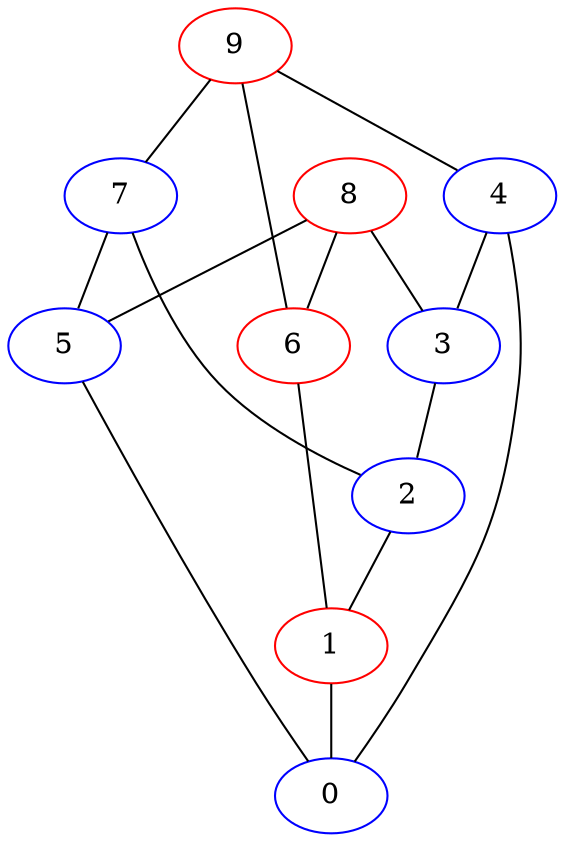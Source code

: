 digraph G {
0 [color="blue"]
1 [color="red"]
2 [color="blue"]
3 [color="blue"]
4 [color="blue"]
5 [color="blue"]
6 [color="red"]
7 [color="blue"]
8 [color="red"]
9 [color="red"]
1 -> 0 [dir=none]
2 -> 1 [dir=none]
3 -> 2 [dir=none]
4 -> 0 [dir=none]
4 -> 3 [dir=none]
5 -> 0 [dir=none]
6 -> 1 [dir=none]
7 -> 2 [dir=none]
7 -> 5 [dir=none]
8 -> 3 [dir=none]
8 -> 5 [dir=none]
8 -> 6 [dir=none]
9 -> 4 [dir=none]
9 -> 6 [dir=none]
9 -> 7 [dir=none]
}
